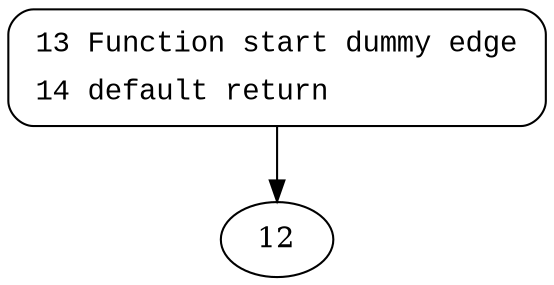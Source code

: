 digraph bb_show_usage {
13 [style="filled,bold" penwidth="1" fillcolor="white" fontname="Courier New" shape="Mrecord" label=<<table border="0" cellborder="0" cellpadding="3" bgcolor="white"><tr><td align="right">13</td><td align="left">Function start dummy edge</td></tr><tr><td align="right">14</td><td align="left">default return</td></tr></table>>]
13 -> 12[label=""]
}